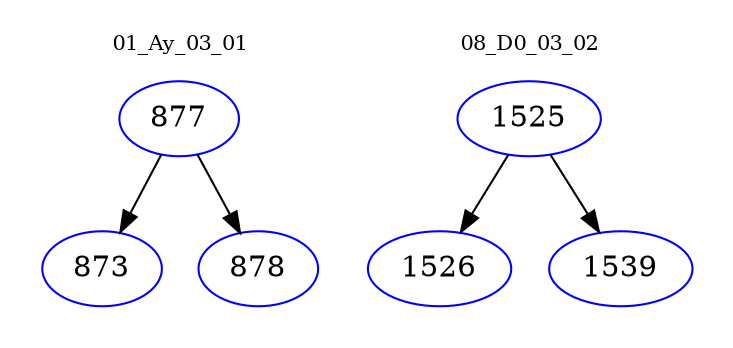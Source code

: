 digraph{
subgraph cluster_0 {
color = white
label = "01_Ay_03_01";
fontsize=10;
T0_877 [label="877", color="blue"]
T0_877 -> T0_873 [color="black"]
T0_873 [label="873", color="blue"]
T0_877 -> T0_878 [color="black"]
T0_878 [label="878", color="blue"]
}
subgraph cluster_1 {
color = white
label = "08_D0_03_02";
fontsize=10;
T1_1525 [label="1525", color="blue"]
T1_1525 -> T1_1526 [color="black"]
T1_1526 [label="1526", color="blue"]
T1_1525 -> T1_1539 [color="black"]
T1_1539 [label="1539", color="blue"]
}
}

